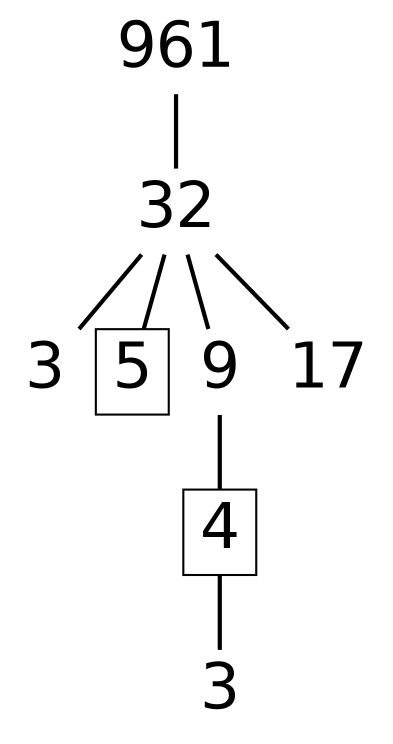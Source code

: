 digraph graph_name {
 graph[nodesep = 0.1];
 edge[dir=none, style=bold];
 node[ fontname = "Helvetica", shape = plaintext, width = 0.25, height = 0.25, fontsize=30];
s961;
s961_32;
s961_32_3;
s961_32_5;
s961_32_9;
s961_32_9_4;
s961_32_9_4_3;
s961_32_17;
s961[label="961" ];
s961->s961_32;
s961_32[label="32" ];
s961_32->s961_32_3;
s961_32_3[label="3" ];
s961_32->s961_32_5;
s961_32_5[label="5" ;shape=box];
s961_32->s961_32_9;
s961_32_9[label="9" ];
s961_32_9->s961_32_9_4;
s961_32_9_4[label="4" ;shape=box];
s961_32_9_4->s961_32_9_4_3;
s961_32_9_4_3[label="3" ];
s961_32->s961_32_17;
s961_32_17[label="17" ];
}
